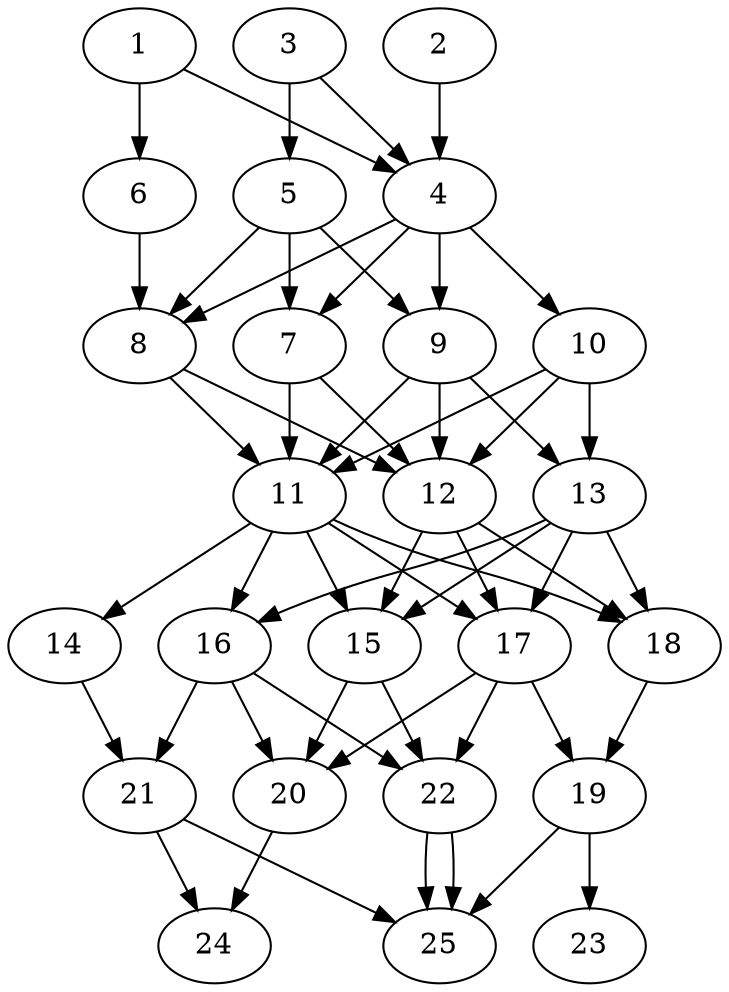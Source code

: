 // DAG automatically generated by daggen at Thu Oct  3 14:00:39 2019
// ./daggen --dot -n 25 --ccr 0.4 --fat 0.5 --regular 0.7 --density 0.9 --mindata 5242880 --maxdata 52428800 
digraph G {
  1 [size="86999040", alpha="0.18", expect_size="34799616"] 
  1 -> 4 [size ="34799616"]
  1 -> 6 [size ="34799616"]
  2 [size="28487680", alpha="0.11", expect_size="11395072"] 
  2 -> 4 [size ="11395072"]
  3 [size="48000000", alpha="0.14", expect_size="19200000"] 
  3 -> 4 [size ="19200000"]
  3 -> 5 [size ="19200000"]
  4 [size="96980480", alpha="0.08", expect_size="38792192"] 
  4 -> 7 [size ="38792192"]
  4 -> 8 [size ="38792192"]
  4 -> 9 [size ="38792192"]
  4 -> 10 [size ="38792192"]
  5 [size="46489600", alpha="0.12", expect_size="18595840"] 
  5 -> 7 [size ="18595840"]
  5 -> 8 [size ="18595840"]
  5 -> 9 [size ="18595840"]
  6 [size="82639360", alpha="0.01", expect_size="33055744"] 
  6 -> 8 [size ="33055744"]
  7 [size="35699200", alpha="0.16", expect_size="14279680"] 
  7 -> 11 [size ="14279680"]
  7 -> 12 [size ="14279680"]
  8 [size="40143360", alpha="0.20", expect_size="16057344"] 
  8 -> 11 [size ="16057344"]
  8 -> 12 [size ="16057344"]
  9 [size="70717440", alpha="0.17", expect_size="28286976"] 
  9 -> 11 [size ="28286976"]
  9 -> 12 [size ="28286976"]
  9 -> 13 [size ="28286976"]
  10 [size="113497600", alpha="0.11", expect_size="45399040"] 
  10 -> 11 [size ="45399040"]
  10 -> 12 [size ="45399040"]
  10 -> 13 [size ="45399040"]
  11 [size="49448960", alpha="0.02", expect_size="19779584"] 
  11 -> 14 [size ="19779584"]
  11 -> 15 [size ="19779584"]
  11 -> 16 [size ="19779584"]
  11 -> 17 [size ="19779584"]
  11 -> 18 [size ="19779584"]
  12 [size="36032000", alpha="0.13", expect_size="14412800"] 
  12 -> 15 [size ="14412800"]
  12 -> 17 [size ="14412800"]
  12 -> 18 [size ="14412800"]
  13 [size="99392000", alpha="0.01", expect_size="39756800"] 
  13 -> 15 [size ="39756800"]
  13 -> 16 [size ="39756800"]
  13 -> 17 [size ="39756800"]
  13 -> 18 [size ="39756800"]
  14 [size="62397440", alpha="0.01", expect_size="24958976"] 
  14 -> 21 [size ="24958976"]
  15 [size="112197120", alpha="0.09", expect_size="44878848"] 
  15 -> 20 [size ="44878848"]
  15 -> 22 [size ="44878848"]
  16 [size="67527680", alpha="0.07", expect_size="27011072"] 
  16 -> 20 [size ="27011072"]
  16 -> 21 [size ="27011072"]
  16 -> 22 [size ="27011072"]
  17 [size="70986240", alpha="0.02", expect_size="28394496"] 
  17 -> 19 [size ="28394496"]
  17 -> 20 [size ="28394496"]
  17 -> 22 [size ="28394496"]
  18 [size="48430080", alpha="0.02", expect_size="19372032"] 
  18 -> 19 [size ="19372032"]
  19 [size="46069760", alpha="0.12", expect_size="18427904"] 
  19 -> 23 [size ="18427904"]
  19 -> 25 [size ="18427904"]
  20 [size="27046400", alpha="0.01", expect_size="10818560"] 
  20 -> 24 [size ="10818560"]
  21 [size="90790400", alpha="0.02", expect_size="36316160"] 
  21 -> 24 [size ="36316160"]
  21 -> 25 [size ="36316160"]
  22 [size="103943680", alpha="0.06", expect_size="41577472"] 
  22 -> 25 [size ="41577472"]
  22 -> 25 [size ="41577472"]
  23 [size="62740480", alpha="0.15", expect_size="25096192"] 
  24 [size="67793920", alpha="0.19", expect_size="27117568"] 
  25 [size="71705600", alpha="0.09", expect_size="28682240"] 
}
